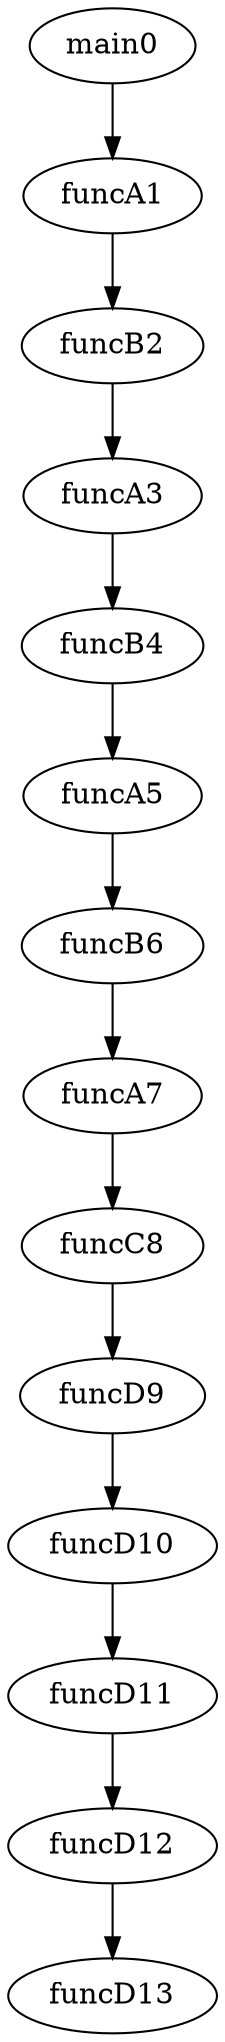 digraph FunctionCalls {
	rankdir=TB;
	node [shape=ellipse];
	main0 [lable=0];
	main0 -> funcA1;
	funcA1 [lable=1];
	funcA1 -> funcB2;
	funcB2 [lable=2];
	funcB2 -> funcA3;
	funcA3 [lable=1];
	funcA3 -> funcB4;
	funcB4 [lable=2];
	funcB4 -> funcA5;
	funcA5 [lable=1];
	funcA5 -> funcB6;
	funcB6 [lable=2];
	funcB6 -> funcA7;
	funcA7 [lable=1];
	funcA7 -> funcC8;
	funcC8 [lable=3];
	funcC8 -> funcD9;
	funcD9 [lable=4];
	funcD9 -> funcD10;
	funcD10 [lable=4];
	funcD10 -> funcD11;
	funcD11 [lable=4];
	funcD11 -> funcD12;
	funcD12 [lable=4];
	funcD12 -> funcD13;
	funcD13 [lable=4];
}
